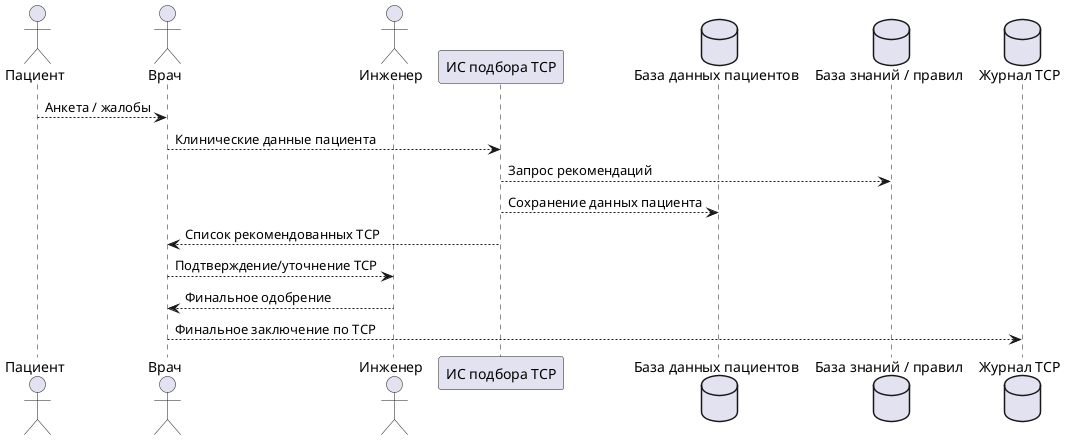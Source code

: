 @startuml
!define RECTANGLE class

actor Пациент
actor Врач
actor Инженер

participant "ИС подбора ТСР" as IS
database "База данных пациентов" as DBP
database "База знаний / правил" as KB
database "Журнал ТСР" as LOG

Пациент --> Врач : Анкета / жалобы
Врач --> IS : Клинические данные пациента
IS --> KB : Запрос рекомендаций
IS --> DBP : Сохранение данных пациента
IS --> Врач : Список рекомендованных ТСР

Врач --> Инженер : Подтверждение/уточнение ТСР
Инженер --> Врач : Финальное одобрение

Врач --> LOG : Финальное заключение по ТСР
@enduml
